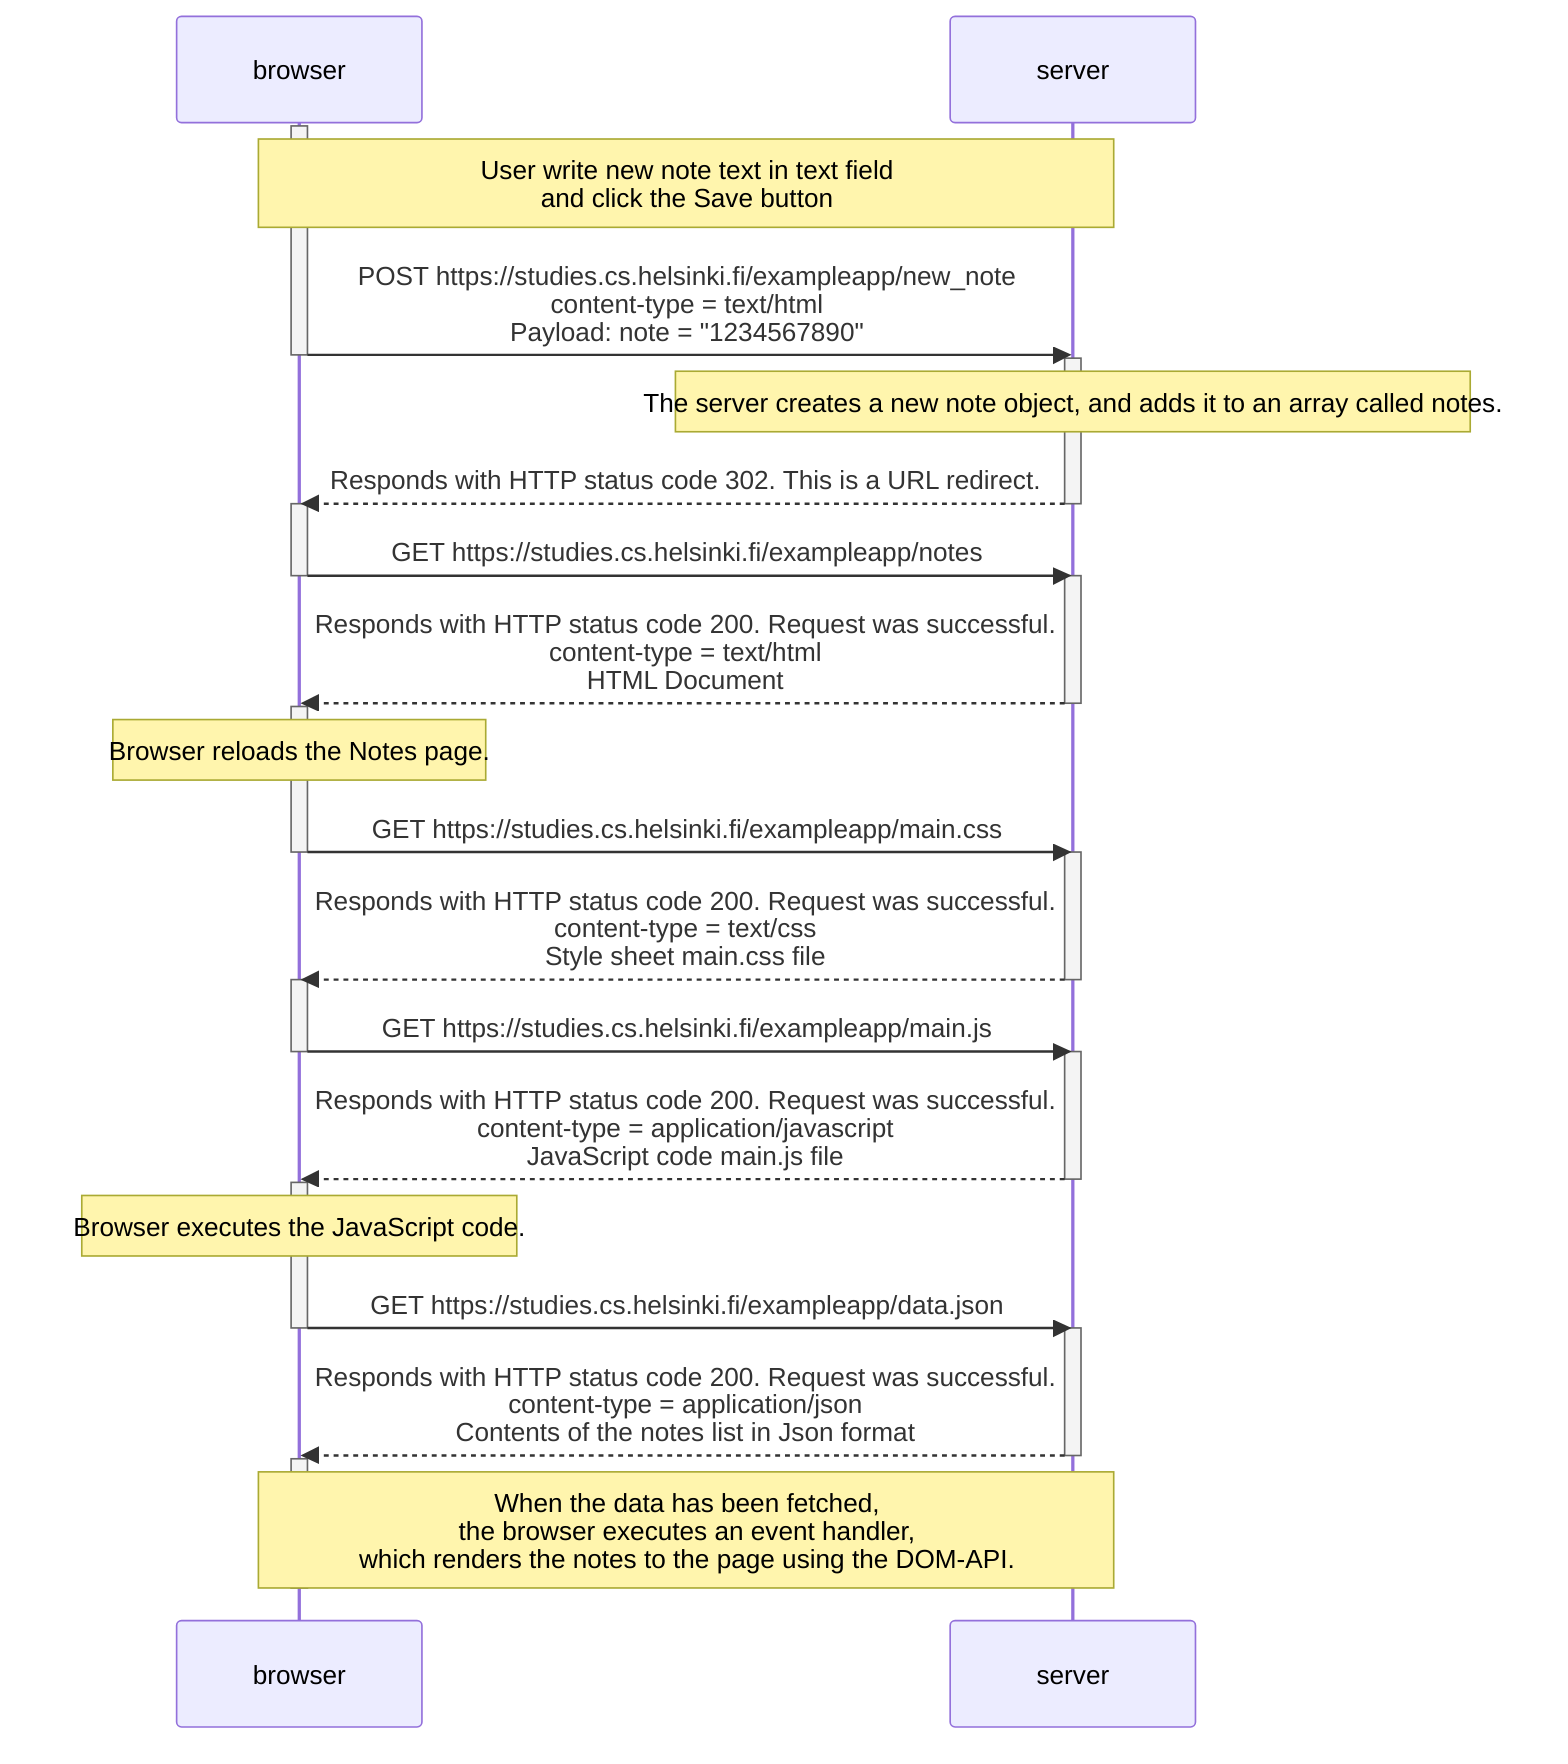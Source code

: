 sequenceDiagram
    participant browser
    participant server
    activate browser
    Note over browser, server: User write new note text in text field<br>and click the Save button
    browser->>server: POST https://studies.cs.helsinki.fi/exampleapp/new_note<br>content-type = text/html<br>Payload: note = "1234567890"
    deactivate browser
    activate server
    Note over server: The server creates a new note object, and adds it to an array called notes.
    server-->>browser: Responds with HTTP status code 302. This is a URL redirect.
    deactivate server
    activate browser
    browser->>server: GET https://studies.cs.helsinki.fi/exampleapp/notes
    deactivate browser
    activate server
    server-->>browser: Responds with HTTP status code 200. Request was successful.<br>content-type = text/html<br>HTML Document
    deactivate server
    activate browser
    Note over browser: Browser reloads the Notes page.
    browser->>server: GET https://studies.cs.helsinki.fi/exampleapp/main.css
    deactivate browser
    activate server
    server-->>browser: Responds with HTTP status code 200. Request was successful.<br>content-type = text/css<br>Style sheet main.css file
    deactivate server
    activate browser
    browser->>server: GET https://studies.cs.helsinki.fi/exampleapp/main.js
    deactivate browser
    activate server
    server-->>browser: Responds with HTTP status code 200. Request was successful.<br>content-type = application/javascript<br>JavaScript code main.js file
    deactivate server
    activate browser
    Note over browser: Browser executes the JavaScript code.
    browser->>server: GET https://studies.cs.helsinki.fi/exampleapp/data.json
    deactivate browser
    activate server
    server-->>browser: Responds with HTTP status code 200. Request was successful.<br>content-type = application/json<br>Contents of the notes list in Json format
    deactivate server
    activate browser
    Note over browser, server: When the data has been fetched,<br>the browser executes an event handler,<br>which renders the notes to the page using the DOM-API.
    deactivate browser